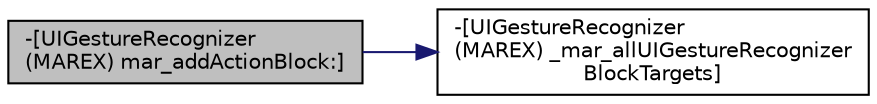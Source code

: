 digraph "-[UIGestureRecognizer(MAREX) mar_addActionBlock:]"
{
  edge [fontname="Helvetica",fontsize="10",labelfontname="Helvetica",labelfontsize="10"];
  node [fontname="Helvetica",fontsize="10",shape=record];
  rankdir="LR";
  Node9 [label="-[UIGestureRecognizer\l(MAREX) mar_addActionBlock:]",height=0.2,width=0.4,color="black", fillcolor="grey75", style="filled", fontcolor="black"];
  Node9 -> Node10 [color="midnightblue",fontsize="10",style="solid"];
  Node10 [label="-[UIGestureRecognizer\l(MAREX) _mar_allUIGestureRecognizer\lBlockTargets]",height=0.2,width=0.4,color="black", fillcolor="white", style="filled",URL="$category_u_i_gesture_recognizer_07_m_a_r_e_x_08.html#a845f609c13f91009e596d0b5587287e6"];
}
